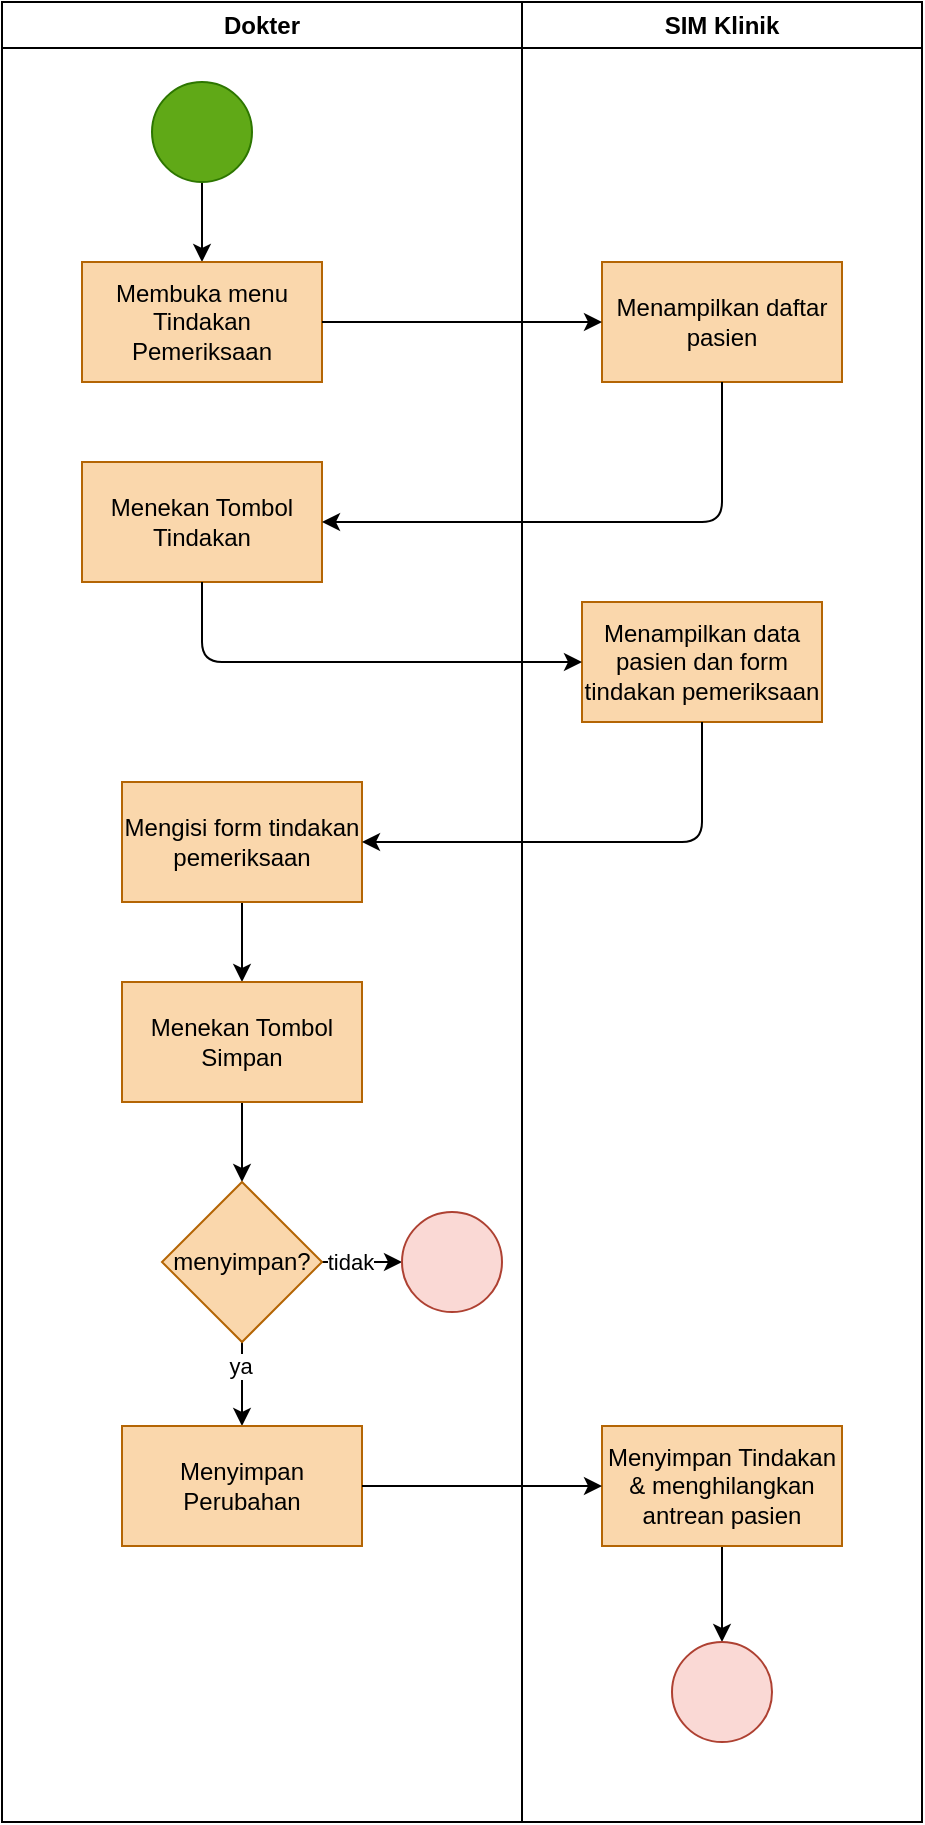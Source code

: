 <mxfile>
    <diagram id="Bwxpxa9e1VK_BPgpiuvz" name="Page-1">
        <mxGraphModel dx="1728" dy="662" grid="1" gridSize="10" guides="1" tooltips="1" connect="1" arrows="1" fold="1" page="1" pageScale="1" pageWidth="850" pageHeight="1100" math="0" shadow="0">
            <root>
                <mxCell id="0"/>
                <mxCell id="1" parent="0"/>
                <mxCell id="3" value="Dokter" style="swimlane;whiteSpace=wrap;html=1;" parent="1" vertex="1">
                    <mxGeometry x="-80" y="90" width="260" height="910" as="geometry"/>
                </mxCell>
                <mxCell id="8" value="" style="edgeStyle=none;html=1;" edge="1" parent="3" source="6" target="7">
                    <mxGeometry relative="1" as="geometry"/>
                </mxCell>
                <mxCell id="6" value="" style="ellipse;whiteSpace=wrap;html=1;fillColor=#60a917;fontColor=#ffffff;strokeColor=#2D7600;" vertex="1" parent="3">
                    <mxGeometry x="75" y="40" width="50" height="50" as="geometry"/>
                </mxCell>
                <mxCell id="7" value="Membuka menu Tindakan Pemeriksaan" style="whiteSpace=wrap;html=1;fillColor=#fad7ac;strokeColor=#b46504;fontColor=#000000;" vertex="1" parent="3">
                    <mxGeometry x="40" y="130" width="120" height="60" as="geometry"/>
                </mxCell>
                <mxCell id="11" value="Menekan Tombol Tindakan" style="whiteSpace=wrap;html=1;fillColor=#fad7ac;strokeColor=#b46504;fontColor=#000000;" vertex="1" parent="3">
                    <mxGeometry x="40" y="230" width="120" height="60" as="geometry"/>
                </mxCell>
                <mxCell id="20" value="" style="edgeStyle=none;html=1;fontColor=#000000;" edge="1" parent="3" source="17" target="19">
                    <mxGeometry relative="1" as="geometry"/>
                </mxCell>
                <mxCell id="17" value="Mengisi form tindakan pemeriksaan" style="whiteSpace=wrap;html=1;fillColor=#fad7ac;strokeColor=#b46504;fontColor=#000000;" vertex="1" parent="3">
                    <mxGeometry x="60" y="390" width="120" height="60" as="geometry"/>
                </mxCell>
                <mxCell id="22" style="edgeStyle=none;html=1;fontColor=#000000;" edge="1" parent="3" source="19" target="21">
                    <mxGeometry relative="1" as="geometry"/>
                </mxCell>
                <mxCell id="19" value="Menekan Tombol Simpan" style="whiteSpace=wrap;html=1;fillColor=#fad7ac;strokeColor=#b46504;fontColor=#000000;" vertex="1" parent="3">
                    <mxGeometry x="60" y="490" width="120" height="60" as="geometry"/>
                </mxCell>
                <mxCell id="26" style="edgeStyle=none;html=1;fontColor=#000000;" edge="1" parent="3" source="21" target="25">
                    <mxGeometry relative="1" as="geometry"/>
                </mxCell>
                <mxCell id="29" value="tidak" style="edgeLabel;html=1;align=center;verticalAlign=middle;resizable=0;points=[];fontColor=#000000;" vertex="1" connectable="0" parent="26">
                    <mxGeometry x="-0.336" relative="1" as="geometry">
                        <mxPoint as="offset"/>
                    </mxGeometry>
                </mxCell>
                <mxCell id="28" value="" style="edgeStyle=none;html=1;fontColor=#000000;" edge="1" parent="3" source="21" target="27">
                    <mxGeometry relative="1" as="geometry"/>
                </mxCell>
                <mxCell id="30" value="ya" style="edgeLabel;html=1;align=center;verticalAlign=middle;resizable=0;points=[];fontColor=#000000;" vertex="1" connectable="0" parent="28">
                    <mxGeometry x="-0.448" y="-1" relative="1" as="geometry">
                        <mxPoint as="offset"/>
                    </mxGeometry>
                </mxCell>
                <mxCell id="21" value="menyimpan?" style="rhombus;whiteSpace=wrap;html=1;fillColor=#fad7ac;strokeColor=#b46504;fontColor=#000000;" vertex="1" parent="3">
                    <mxGeometry x="80" y="590" width="80" height="80" as="geometry"/>
                </mxCell>
                <mxCell id="25" value="" style="ellipse;whiteSpace=wrap;html=1;fillColor=#fad9d5;strokeColor=#ae4132;" vertex="1" parent="3">
                    <mxGeometry x="200" y="605" width="50" height="50" as="geometry"/>
                </mxCell>
                <mxCell id="27" value="Menyimpan Perubahan" style="whiteSpace=wrap;html=1;fillColor=#fad7ac;strokeColor=#b46504;fontColor=#000000;" vertex="1" parent="3">
                    <mxGeometry x="60" y="712" width="120" height="60" as="geometry"/>
                </mxCell>
                <mxCell id="5" value="SIM Klinik" style="swimlane;whiteSpace=wrap;html=1;" vertex="1" parent="1">
                    <mxGeometry x="180" y="90" width="200" height="910" as="geometry"/>
                </mxCell>
                <mxCell id="9" value="Menampilkan daftar pasien" style="whiteSpace=wrap;html=1;fillColor=#fad7ac;strokeColor=#b46504;fontColor=#000000;" vertex="1" parent="5">
                    <mxGeometry x="40" y="130" width="120" height="60" as="geometry"/>
                </mxCell>
                <mxCell id="15" value="Menampilkan data pasien dan form tindakan pemeriksaan" style="whiteSpace=wrap;html=1;fillColor=#fad7ac;strokeColor=#b46504;fontColor=#000000;" vertex="1" parent="5">
                    <mxGeometry x="30" y="300" width="120" height="60" as="geometry"/>
                </mxCell>
                <mxCell id="37" style="edgeStyle=none;html=1;fontColor=#000000;" edge="1" parent="5" source="33" target="35">
                    <mxGeometry relative="1" as="geometry"/>
                </mxCell>
                <mxCell id="33" value="Menyimpan Tindakan &amp;amp; menghilangkan antrean pasien" style="whiteSpace=wrap;html=1;fillColor=#fad7ac;strokeColor=#b46504;fontColor=#000000;" vertex="1" parent="5">
                    <mxGeometry x="40" y="712" width="120" height="60" as="geometry"/>
                </mxCell>
                <mxCell id="35" value="" style="ellipse;whiteSpace=wrap;html=1;fillColor=#fad9d5;strokeColor=#ae4132;" vertex="1" parent="5">
                    <mxGeometry x="75" y="820" width="50" height="50" as="geometry"/>
                </mxCell>
                <mxCell id="10" value="" style="edgeStyle=none;html=1;fontColor=#000000;" edge="1" parent="1" source="7" target="9">
                    <mxGeometry relative="1" as="geometry"/>
                </mxCell>
                <mxCell id="14" style="edgeStyle=none;html=1;fontColor=#000000;" edge="1" parent="1" source="9" target="11">
                    <mxGeometry relative="1" as="geometry">
                        <Array as="points">
                            <mxPoint x="280" y="350"/>
                        </Array>
                    </mxGeometry>
                </mxCell>
                <mxCell id="16" value="" style="edgeStyle=none;html=1;fontColor=#000000;" edge="1" parent="1" source="11" target="15">
                    <mxGeometry relative="1" as="geometry">
                        <Array as="points">
                            <mxPoint x="20" y="420"/>
                        </Array>
                    </mxGeometry>
                </mxCell>
                <mxCell id="18" value="" style="edgeStyle=none;html=1;fontColor=#000000;" edge="1" parent="1" source="15" target="17">
                    <mxGeometry relative="1" as="geometry">
                        <Array as="points">
                            <mxPoint x="270" y="510"/>
                        </Array>
                    </mxGeometry>
                </mxCell>
                <mxCell id="34" style="edgeStyle=none;html=1;fontColor=#000000;" edge="1" parent="1" source="27" target="33">
                    <mxGeometry relative="1" as="geometry"/>
                </mxCell>
            </root>
        </mxGraphModel>
    </diagram>
</mxfile>
